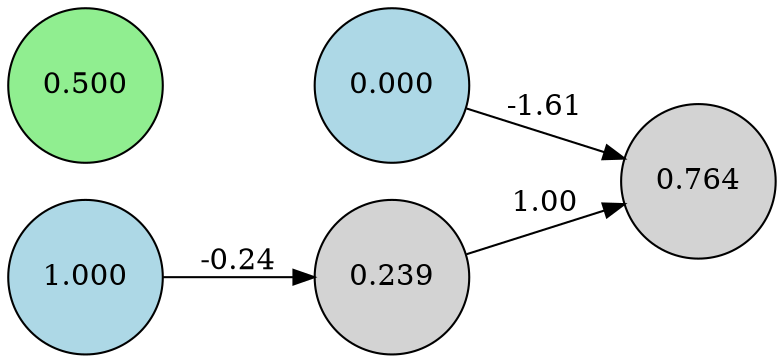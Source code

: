 digraph neat {
  rankdir=LR;
  node [shape=circle];
  node0 [label="0.000", style=filled, fillcolor=lightblue];
  node1 [label="1.000", style=filled, fillcolor=lightblue];
  node133 [label="0.500", style=filled, fillcolor=lightgreen];
  node192 [label="0.239", style=filled, fillcolor=lightgray];
  node208 [label="0.764", style=filled, fillcolor=lightgray];
  node1 -> node192 [label="-0.24"];
  node192 -> node208 [label="1.00"];
  node0 -> node208 [label="-1.61"];
}
